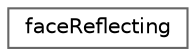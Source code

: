 digraph "Graphical Class Hierarchy"
{
 // LATEX_PDF_SIZE
  bgcolor="transparent";
  edge [fontname=Helvetica,fontsize=10,labelfontname=Helvetica,labelfontsize=10];
  node [fontname=Helvetica,fontsize=10,shape=box,height=0.2,width=0.4];
  rankdir="LR";
  Node0 [id="Node000000",label="faceReflecting",height=0.2,width=0.4,color="grey40", fillcolor="white", style="filled",URL="$classFoam_1_1faceReflecting.html",tooltip="Calculates the reflecting faces from specular surfaces. It only takes into account the first reflecti..."];
}
